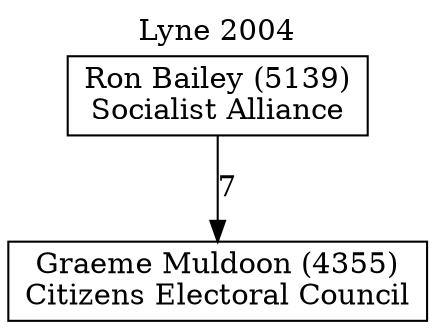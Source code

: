 // House preference flow
digraph "Graeme Muldoon (4355)_Lyne_2004" {
	graph [label="Lyne 2004" labelloc=t mclimit=10]
	node [shape=box]
	"Graeme Muldoon (4355)" [label="Graeme Muldoon (4355)
Citizens Electoral Council"]
	"Ron Bailey (5139)" [label="Ron Bailey (5139)
Socialist Alliance"]
	"Ron Bailey (5139)" -> "Graeme Muldoon (4355)" [label=7]
}
